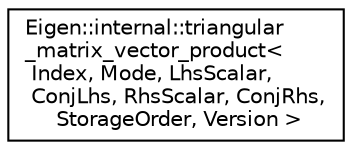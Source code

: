 digraph "Graphical Class Hierarchy"
{
  edge [fontname="Helvetica",fontsize="10",labelfontname="Helvetica",labelfontsize="10"];
  node [fontname="Helvetica",fontsize="10",shape=record];
  rankdir="LR";
  Node1 [label="Eigen::internal::triangular\l_matrix_vector_product\<\l Index, Mode, LhsScalar,\l ConjLhs, RhsScalar, ConjRhs,\l StorageOrder, Version \>",height=0.2,width=0.4,color="black", fillcolor="white", style="filled",URL="$struct_eigen_1_1internal_1_1triangular__matrix__vector__product.html"];
}
